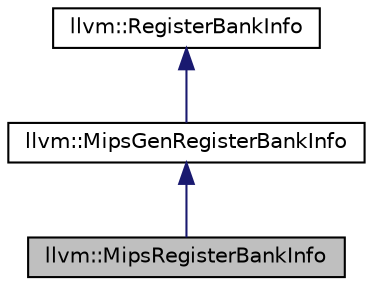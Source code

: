 digraph "llvm::MipsRegisterBankInfo"
{
 // LATEX_PDF_SIZE
  bgcolor="transparent";
  edge [fontname="Helvetica",fontsize="10",labelfontname="Helvetica",labelfontsize="10"];
  node [fontname="Helvetica",fontsize="10",shape="box"];
  Node1 [label="llvm::MipsRegisterBankInfo",height=0.2,width=0.4,color="black", fillcolor="grey75", style="filled", fontcolor="black",tooltip="This class provides the information for the target register banks."];
  Node2 -> Node1 [dir="back",color="midnightblue",fontsize="10",style="solid",fontname="Helvetica"];
  Node2 [label="llvm::MipsGenRegisterBankInfo",height=0.2,width=0.4,color="black",URL="$classllvm_1_1MipsGenRegisterBankInfo.html",tooltip=" "];
  Node3 -> Node2 [dir="back",color="midnightblue",fontsize="10",style="solid",fontname="Helvetica"];
  Node3 [label="llvm::RegisterBankInfo",height=0.2,width=0.4,color="black",URL="$classllvm_1_1RegisterBankInfo.html",tooltip="Holds all the information related to register banks."];
}
